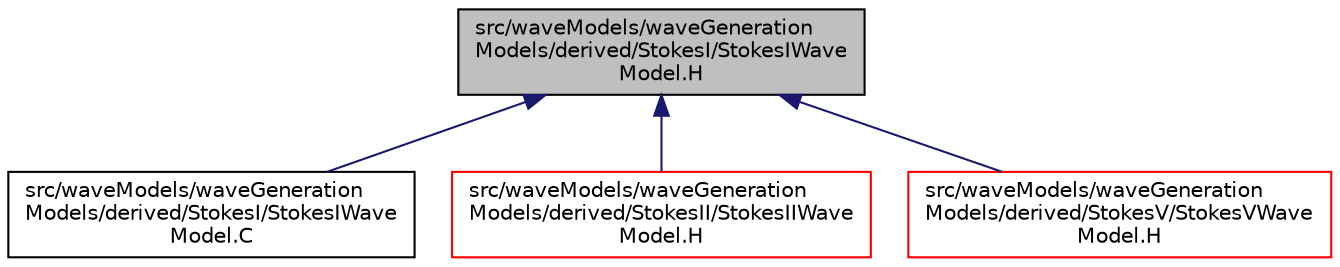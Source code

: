 digraph "src/waveModels/waveGenerationModels/derived/StokesI/StokesIWaveModel.H"
{
  bgcolor="transparent";
  edge [fontname="Helvetica",fontsize="10",labelfontname="Helvetica",labelfontsize="10"];
  node [fontname="Helvetica",fontsize="10",shape=record];
  Node1 [label="src/waveModels/waveGeneration\lModels/derived/StokesI/StokesIWave\lModel.H",height=0.2,width=0.4,color="black", fillcolor="grey75", style="filled" fontcolor="black"];
  Node1 -> Node2 [dir="back",color="midnightblue",fontsize="10",style="solid",fontname="Helvetica"];
  Node2 [label="src/waveModels/waveGeneration\lModels/derived/StokesI/StokesIWave\lModel.C",height=0.2,width=0.4,color="black",URL="$StokesIWaveModel_8C.html"];
  Node1 -> Node3 [dir="back",color="midnightblue",fontsize="10",style="solid",fontname="Helvetica"];
  Node3 [label="src/waveModels/waveGeneration\lModels/derived/StokesII/StokesIIWave\lModel.H",height=0.2,width=0.4,color="red",URL="$StokesIIWaveModel_8H.html"];
  Node1 -> Node4 [dir="back",color="midnightblue",fontsize="10",style="solid",fontname="Helvetica"];
  Node4 [label="src/waveModels/waveGeneration\lModels/derived/StokesV/StokesVWave\lModel.H",height=0.2,width=0.4,color="red",URL="$StokesVWaveModel_8H.html"];
}

